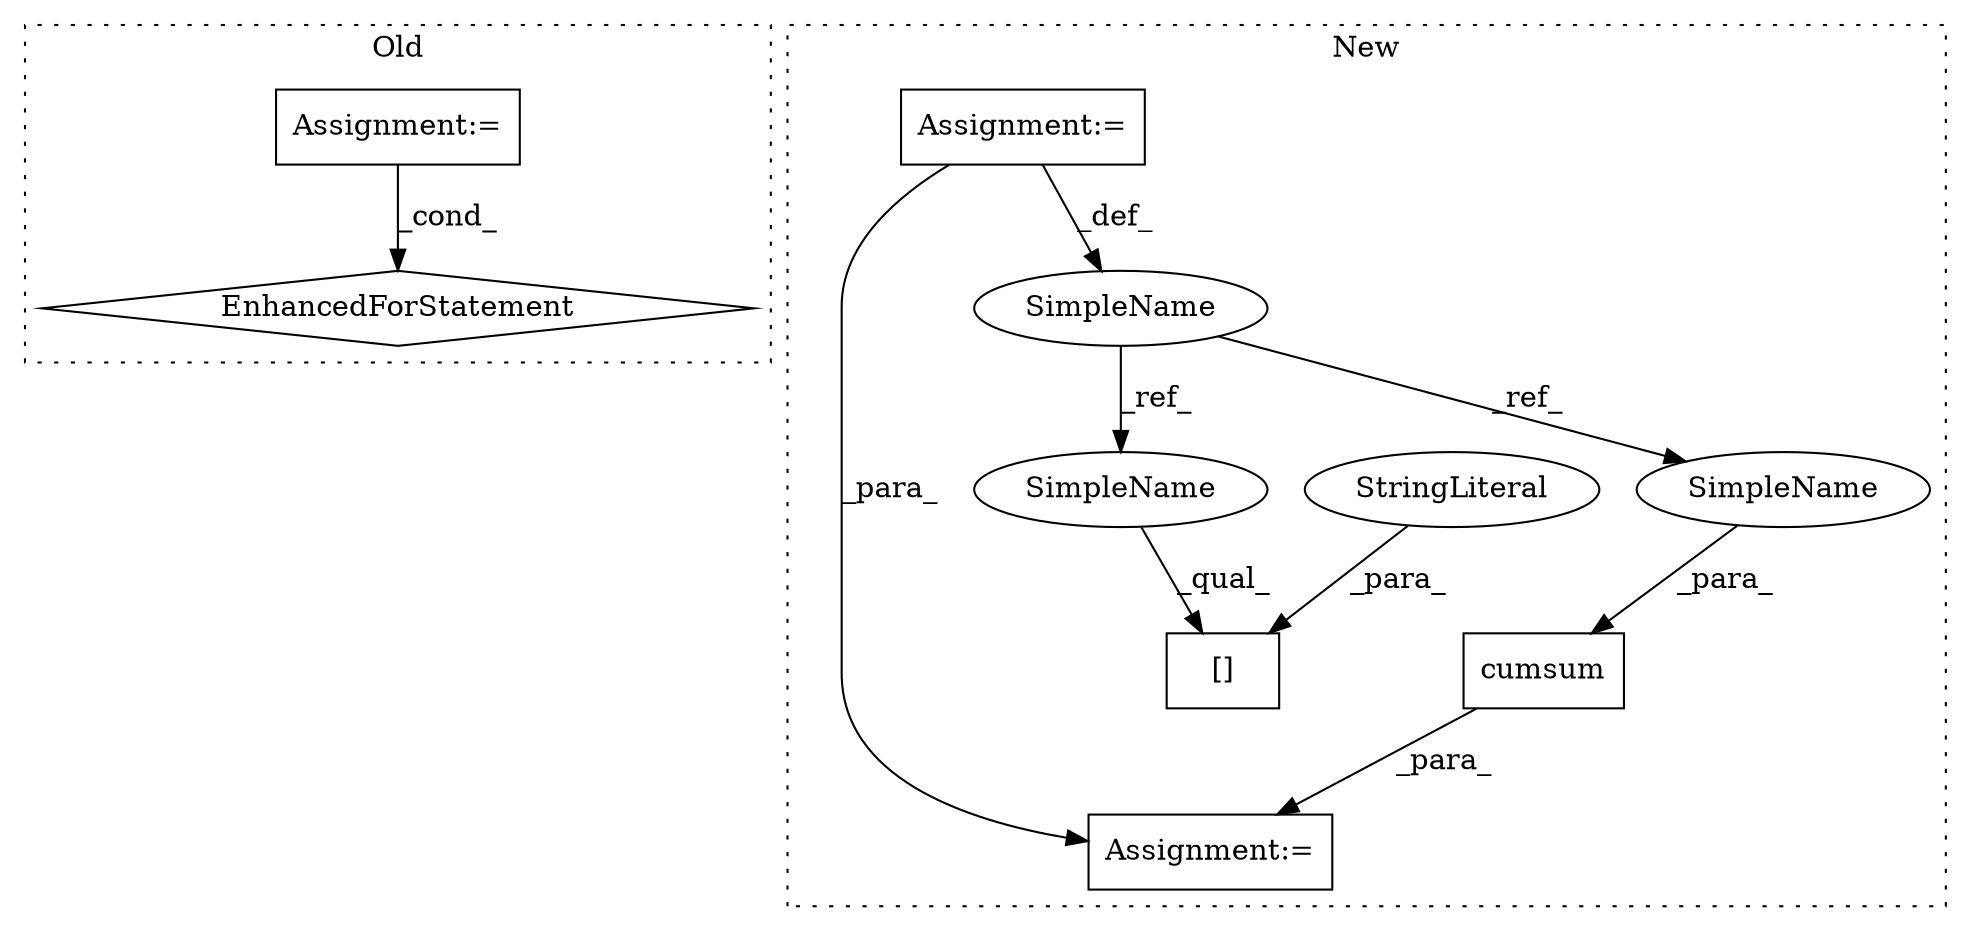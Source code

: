digraph G {
subgraph cluster0 {
1 [label="EnhancedForStatement" a="70" s="8188,8277" l="63,2" shape="diamond"];
4 [label="Assignment:=" a="7" s="8188,8277" l="63,2" shape="box"];
label = "Old";
style="dotted";
}
subgraph cluster1 {
2 [label="cumsum" a="32" s="8497,8513" l="7,1" shape="box"];
3 [label="Assignment:=" a="7" s="8558" l="2" shape="box"];
5 [label="Assignment:=" a="7" s="8066" l="7" shape="box"];
6 [label="[]" a="2" s="8571,8597" l="8,1" shape="box"];
7 [label="SimpleName" a="42" s="8300" l="7" shape="ellipse"];
8 [label="StringLiteral" a="45" s="8579" l="18" shape="ellipse"];
9 [label="SimpleName" a="42" s="8571" l="7" shape="ellipse"];
10 [label="SimpleName" a="42" s="8504" l="7" shape="ellipse"];
label = "New";
style="dotted";
}
2 -> 3 [label="_para_"];
4 -> 1 [label="_cond_"];
5 -> 3 [label="_para_"];
5 -> 7 [label="_def_"];
7 -> 9 [label="_ref_"];
7 -> 10 [label="_ref_"];
8 -> 6 [label="_para_"];
9 -> 6 [label="_qual_"];
10 -> 2 [label="_para_"];
}